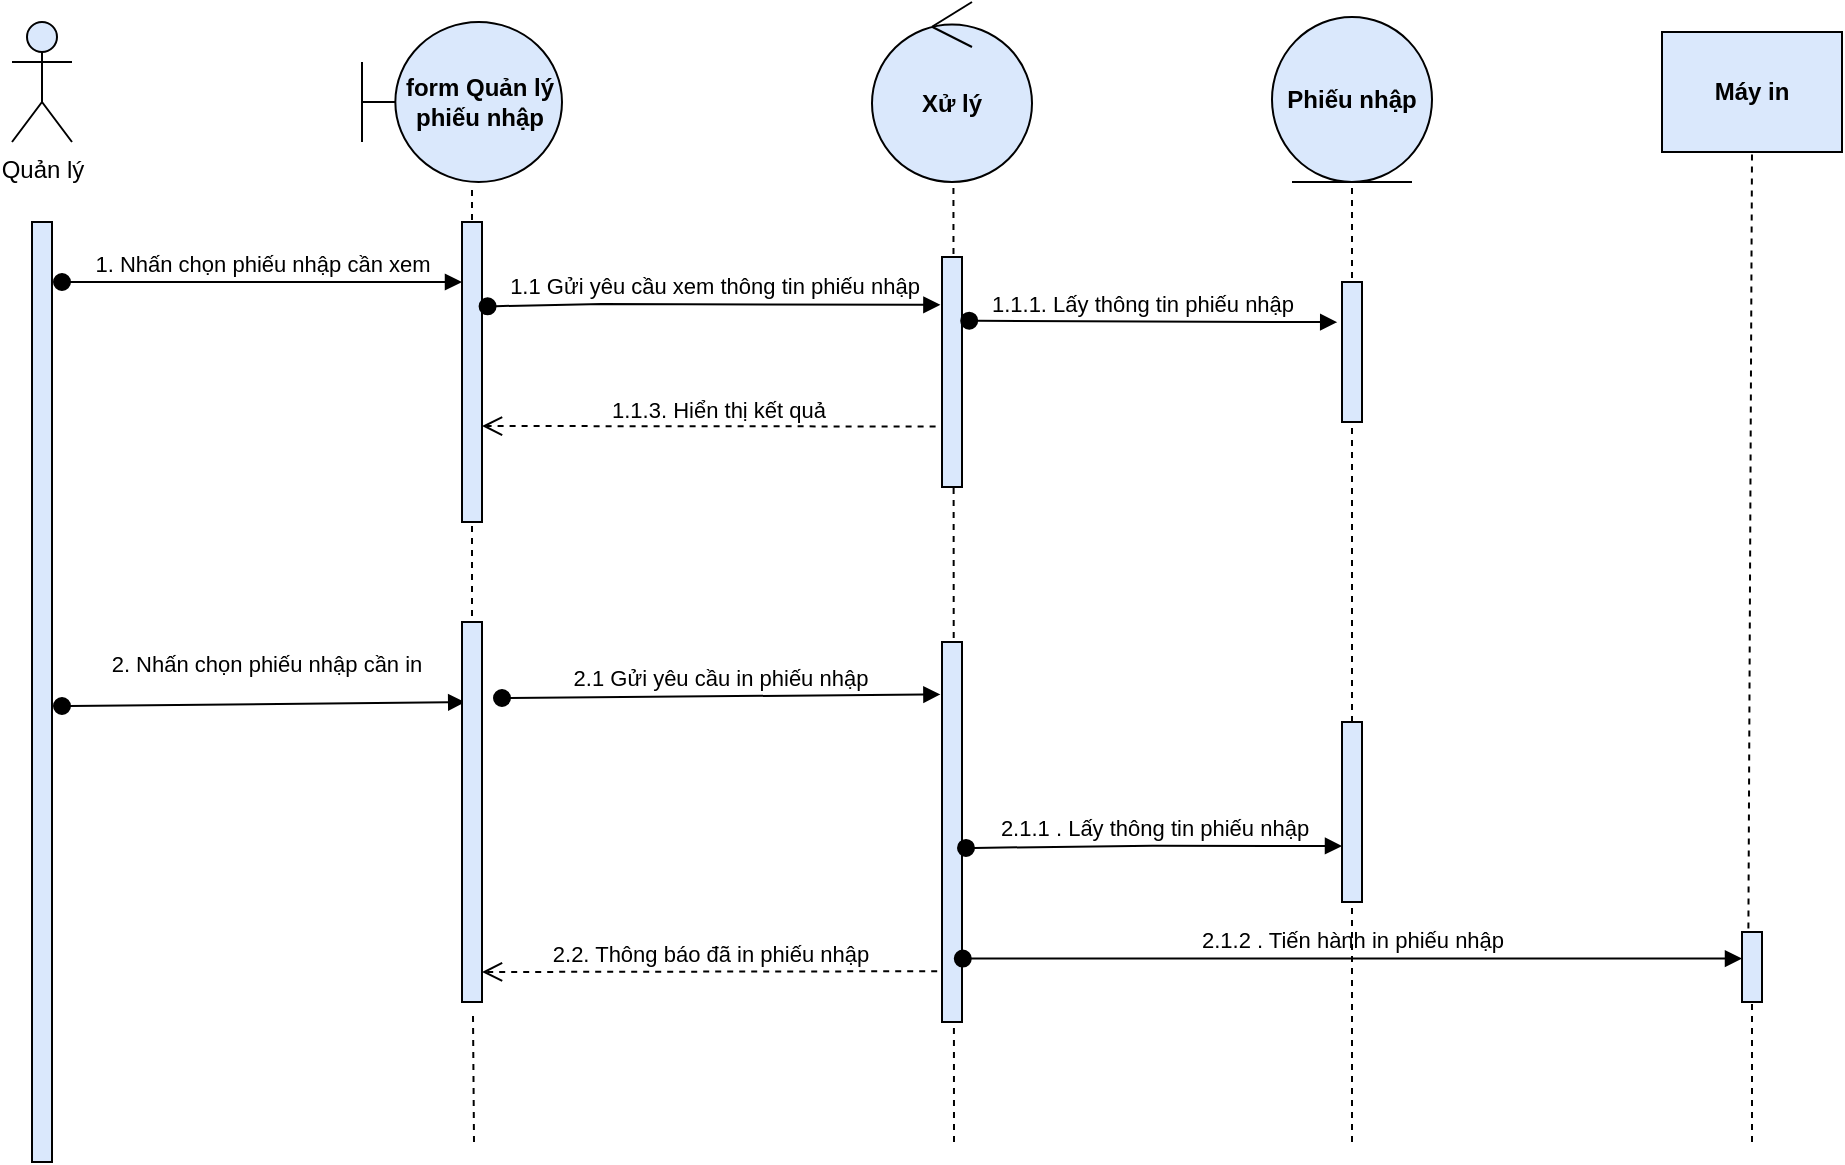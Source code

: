 <mxfile version="15.8.6" type="google"><diagram id="y03TNWCtAZfF-qhKCCO0" name="Page-1"><mxGraphModel dx="831" dy="483" grid="1" gridSize="10" guides="1" tooltips="1" connect="1" arrows="1" fold="1" page="1" pageScale="1" pageWidth="850" pageHeight="1100" math="0" shadow="0"><root><mxCell id="0"/><mxCell id="1" parent="0"/><mxCell id="JocuA8ZZ4ZfpAucXtNyq-2" value="" style="endArrow=none;dashed=1;html=1;rounded=0;entryX=0.5;entryY=1;entryDx=0;entryDy=0;startArrow=none;fillColor=#dae8fc;strokeColor=#000000;" parent="1" source="Mm4e0rHHwGZwIcqkn1MY-22" target="JocuA8ZZ4ZfpAucXtNyq-9" edge="1"><mxGeometry width="50" height="50" relative="1" as="geometry"><mxPoint x="775" y="535" as="sourcePoint"/><mxPoint x="775.56" y="261.88" as="targetPoint"/></mxGeometry></mxCell><mxCell id="JocuA8ZZ4ZfpAucXtNyq-3" value="" style="endArrow=none;dashed=1;html=1;rounded=0;entryX=0.509;entryY=0.998;entryDx=0;entryDy=0;entryPerimeter=0;fillColor=#dae8fc;strokeColor=#000000;" parent="1" target="JocuA8ZZ4ZfpAucXtNyq-8" edge="1"><mxGeometry width="50" height="50" relative="1" as="geometry"><mxPoint x="576" y="720" as="sourcePoint"/><mxPoint x="574.5" y="277.5" as="targetPoint"/></mxGeometry></mxCell><mxCell id="JocuA8ZZ4ZfpAucXtNyq-4" value="" style="endArrow=none;dashed=1;html=1;rounded=0;entryX=0.55;entryY=1.043;entryDx=0;entryDy=0;entryPerimeter=0;fillColor=#dae8fc;strokeColor=#000000;startArrow=none;" parent="1" target="JocuA8ZZ4ZfpAucXtNyq-7" edge="1"><mxGeometry width="50" height="50" relative="1" as="geometry"><mxPoint x="335" y="625" as="sourcePoint"/><mxPoint x="450" y="320" as="targetPoint"/></mxGeometry></mxCell><mxCell id="JocuA8ZZ4ZfpAucXtNyq-5" value="" style="html=1;points=[];perimeter=orthogonalPerimeter;fillColor=#dae8fc;strokeColor=#000000;" parent="1" vertex="1"><mxGeometry x="330" y="260" width="10" height="150" as="geometry"/></mxCell><mxCell id="JocuA8ZZ4ZfpAucXtNyq-6" value="Quản lý" style="shape=umlActor;verticalLabelPosition=bottom;verticalAlign=top;html=1;fillColor=#dae8fc;strokeColor=#000000;" parent="1" vertex="1"><mxGeometry x="105" y="160" width="30" height="60" as="geometry"/></mxCell><mxCell id="JocuA8ZZ4ZfpAucXtNyq-7" value="&lt;b&gt;form Quản lý phiếu nhập&lt;/b&gt;" style="shape=umlBoundary;whiteSpace=wrap;html=1;fillColor=#dae8fc;strokeColor=#000000;" parent="1" vertex="1"><mxGeometry x="280" y="160" width="100" height="80" as="geometry"/></mxCell><mxCell id="JocuA8ZZ4ZfpAucXtNyq-8" value="&lt;b&gt;Xử lý&lt;/b&gt;" style="ellipse;shape=umlControl;whiteSpace=wrap;html=1;fillColor=#dae8fc;strokeColor=#000000;" parent="1" vertex="1"><mxGeometry x="535" y="150" width="80" height="90" as="geometry"/></mxCell><mxCell id="JocuA8ZZ4ZfpAucXtNyq-9" value="&lt;b&gt;Phiếu nhập&lt;/b&gt;" style="ellipse;shape=umlEntity;whiteSpace=wrap;html=1;fillColor=#dae8fc;strokeColor=#000000;" parent="1" vertex="1"><mxGeometry x="735" y="157.5" width="80" height="82.5" as="geometry"/></mxCell><mxCell id="JocuA8ZZ4ZfpAucXtNyq-10" value="" style="html=1;points=[];perimeter=orthogonalPerimeter;fillColor=#dae8fc;strokeColor=#000000;" parent="1" vertex="1"><mxGeometry x="115" y="260" width="10" height="470" as="geometry"/></mxCell><mxCell id="JocuA8ZZ4ZfpAucXtNyq-11" value="" style="html=1;points=[];perimeter=orthogonalPerimeter;fillColor=#dae8fc;strokeColor=#000000;" parent="1" vertex="1"><mxGeometry x="570" y="277.5" width="10" height="115" as="geometry"/></mxCell><mxCell id="JocuA8ZZ4ZfpAucXtNyq-12" value="1. Nhấn chọn phiếu nhập cần xem" style="html=1;verticalAlign=bottom;startArrow=oval;endArrow=block;startSize=8;rounded=0;fillColor=#dae8fc;strokeColor=#000000;" parent="1" edge="1"><mxGeometry relative="1" as="geometry"><mxPoint x="130" y="290" as="sourcePoint"/><mxPoint x="330" y="290" as="targetPoint"/><Array as="points"/><mxPoint as="offset"/></mxGeometry></mxCell><mxCell id="JocuA8ZZ4ZfpAucXtNyq-13" value="1.1 Gửi yêu cầu xem thông tin phiếu nhập" style="html=1;verticalAlign=bottom;startArrow=oval;endArrow=block;startSize=8;rounded=0;entryX=-0.08;entryY=0.208;entryDx=0;entryDy=0;entryPerimeter=0;exitX=1.28;exitY=0.281;exitDx=0;exitDy=0;exitPerimeter=0;fillColor=#dae8fc;strokeColor=#000000;" parent="1" source="JocuA8ZZ4ZfpAucXtNyq-5" target="JocuA8ZZ4ZfpAucXtNyq-11" edge="1"><mxGeometry relative="1" as="geometry"><mxPoint x="343" y="258" as="sourcePoint"/><mxPoint x="335" y="302" as="targetPoint"/><Array as="points"><mxPoint x="400" y="301"/></Array></mxGeometry></mxCell><mxCell id="JocuA8ZZ4ZfpAucXtNyq-14" value="" style="html=1;points=[];perimeter=orthogonalPerimeter;fillColor=#dae8fc;strokeColor=#000000;" parent="1" vertex="1"><mxGeometry x="770" y="290" width="10" height="70" as="geometry"/></mxCell><mxCell id="JocuA8ZZ4ZfpAucXtNyq-15" value="1.1.1. Lấy thông tin phiếu nhập" style="html=1;verticalAlign=bottom;startArrow=oval;endArrow=block;startSize=8;rounded=0;entryX=-0.24;entryY=0.287;entryDx=0;entryDy=0;entryPerimeter=0;exitX=1.36;exitY=0.277;exitDx=0;exitDy=0;exitPerimeter=0;fillColor=#dae8fc;strokeColor=#000000;" parent="1" source="JocuA8ZZ4ZfpAucXtNyq-11" target="JocuA8ZZ4ZfpAucXtNyq-14" edge="1"><mxGeometry x="-0.061" relative="1" as="geometry"><mxPoint x="587" y="225" as="sourcePoint"/><mxPoint x="810" y="225.165" as="targetPoint"/><Array as="points"/><mxPoint as="offset"/></mxGeometry></mxCell><mxCell id="JocuA8ZZ4ZfpAucXtNyq-16" value="2. Nhấn chọn phiếu nhập&amp;nbsp;cần in" style="html=1;verticalAlign=bottom;startArrow=oval;endArrow=block;startSize=8;rounded=0;entryX=0.16;entryY=0.215;entryDx=0;entryDy=0;entryPerimeter=0;fillColor=#dae8fc;strokeColor=#000000;" parent="1" edge="1"><mxGeometry x="0.01" y="11" relative="1" as="geometry"><mxPoint x="130" y="502" as="sourcePoint"/><mxPoint x="331.6" y="500.1" as="targetPoint"/><Array as="points"/><mxPoint as="offset"/></mxGeometry></mxCell><mxCell id="JocuA8ZZ4ZfpAucXtNyq-21" value="1.1.3. Hiển thị kết quả" style="html=1;verticalAlign=bottom;endArrow=open;dashed=1;endSize=8;rounded=0;exitX=-0.32;exitY=0.737;exitDx=0;exitDy=0;exitPerimeter=0;fillColor=#dae8fc;strokeColor=#000000;" parent="1" source="JocuA8ZZ4ZfpAucXtNyq-11" edge="1"><mxGeometry x="-0.039" y="1" relative="1" as="geometry"><mxPoint x="525.6" y="360.0" as="sourcePoint"/><mxPoint x="340" y="362" as="targetPoint"/><Array as="points"/><mxPoint as="offset"/></mxGeometry></mxCell><mxCell id="JocuA8ZZ4ZfpAucXtNyq-29" value="&lt;b&gt;Máy in&lt;/b&gt;" style="rounded=0;whiteSpace=wrap;html=1;fillColor=#dae8fc;strokeColor=#000000;" parent="1" vertex="1"><mxGeometry x="930" y="165" width="90" height="60" as="geometry"/></mxCell><mxCell id="JocuA8ZZ4ZfpAucXtNyq-30" value="" style="endArrow=none;dashed=1;html=1;rounded=0;startArrow=none;fillColor=#dae8fc;strokeColor=#000000;exitX=0.32;exitY=-0.05;exitDx=0;exitDy=0;exitPerimeter=0;entryX=0.5;entryY=1;entryDx=0;entryDy=0;" parent="1" source="Mm4e0rHHwGZwIcqkn1MY-19" target="JocuA8ZZ4ZfpAucXtNyq-29" edge="1"><mxGeometry width="50" height="50" relative="1" as="geometry"><mxPoint x="973.2" y="612" as="sourcePoint"/><mxPoint x="1133" y="230" as="targetPoint"/></mxGeometry></mxCell><mxCell id="Mm4e0rHHwGZwIcqkn1MY-13" value="" style="endArrow=none;dashed=1;html=1;rounded=0;entryX=0.55;entryY=1.043;entryDx=0;entryDy=0;entryPerimeter=0;fillColor=#dae8fc;strokeColor=#000000;" edge="1" parent="1"><mxGeometry width="50" height="50" relative="1" as="geometry"><mxPoint x="336" y="720" as="sourcePoint"/><mxPoint x="335.5" y="656.72" as="targetPoint"/></mxGeometry></mxCell><mxCell id="Mm4e0rHHwGZwIcqkn1MY-14" value="" style="html=1;points=[];perimeter=orthogonalPerimeter;fillColor=#dae8fc;strokeColor=#000000;" vertex="1" parent="1"><mxGeometry x="330" y="460" width="10" height="190" as="geometry"/></mxCell><mxCell id="Mm4e0rHHwGZwIcqkn1MY-15" value="2.1 Gửi yêu cầu in phiếu nhập" style="html=1;verticalAlign=bottom;startArrow=oval;endArrow=block;startSize=8;rounded=0;entryX=-0.08;entryY=0.138;entryDx=0;entryDy=0;entryPerimeter=0;fillColor=#dae8fc;strokeColor=#000000;" edge="1" parent="1" target="Mm4e0rHHwGZwIcqkn1MY-16"><mxGeometry relative="1" as="geometry"><mxPoint x="350" y="498" as="sourcePoint"/><mxPoint x="570" y="490" as="targetPoint"/><Array as="points"/></mxGeometry></mxCell><mxCell id="Mm4e0rHHwGZwIcqkn1MY-16" value="" style="html=1;points=[];perimeter=orthogonalPerimeter;fillColor=#dae8fc;strokeColor=#000000;" vertex="1" parent="1"><mxGeometry x="570" y="470" width="10" height="190" as="geometry"/></mxCell><mxCell id="Mm4e0rHHwGZwIcqkn1MY-17" value="2.1.1 . Lấy thông tin phiếu nhập" style="html=1;verticalAlign=bottom;startArrow=oval;endArrow=block;startSize=8;rounded=0;exitX=1.2;exitY=0.433;exitDx=0;exitDy=0;exitPerimeter=0;fillColor=#dae8fc;strokeColor=#000000;" edge="1" parent="1"><mxGeometry relative="1" as="geometry"><mxPoint x="582.0" y="572.99" as="sourcePoint"/><mxPoint x="770" y="572" as="targetPoint"/><Array as="points"><mxPoint x="675.2" y="571.87"/></Array></mxGeometry></mxCell><mxCell id="Mm4e0rHHwGZwIcqkn1MY-18" value="2.2. Thông báo đã in phiếu nhập" style="html=1;verticalAlign=bottom;endArrow=open;dashed=1;endSize=8;rounded=0;exitX=-0.24;exitY=0.487;exitDx=0;exitDy=0;exitPerimeter=0;entryX=1;entryY=0.5;entryDx=0;entryDy=0;entryPerimeter=0;fillColor=#dae8fc;strokeColor=#000000;" edge="1" parent="1"><mxGeometry relative="1" as="geometry"><mxPoint x="567.6" y="634.61" as="sourcePoint"/><mxPoint x="340" y="635" as="targetPoint"/></mxGeometry></mxCell><mxCell id="Mm4e0rHHwGZwIcqkn1MY-20" value="" style="endArrow=none;dashed=1;html=1;rounded=0;entryX=0.5;entryY=1;entryDx=0;entryDy=0;startArrow=none;fillColor=#dae8fc;strokeColor=#000000;" edge="1" parent="1" target="Mm4e0rHHwGZwIcqkn1MY-19"><mxGeometry width="50" height="50" relative="1" as="geometry"><mxPoint x="975" y="720" as="sourcePoint"/><mxPoint x="1149.29" y="230" as="targetPoint"/></mxGeometry></mxCell><mxCell id="Mm4e0rHHwGZwIcqkn1MY-21" value="2.1.2 . Tiến hành in phiếu nhập" style="html=1;verticalAlign=bottom;startArrow=oval;endArrow=block;startSize=8;rounded=0;fillColor=#dae8fc;strokeColor=#000000;exitX=1.04;exitY=0.833;exitDx=0;exitDy=0;exitPerimeter=0;" edge="1" parent="1" source="Mm4e0rHHwGZwIcqkn1MY-16" target="Mm4e0rHHwGZwIcqkn1MY-19"><mxGeometry relative="1" as="geometry"><mxPoint x="880.0" y="582.99" as="sourcePoint"/><mxPoint x="1068" y="582" as="targetPoint"/><Array as="points"/></mxGeometry></mxCell><mxCell id="Mm4e0rHHwGZwIcqkn1MY-23" value="" style="endArrow=none;dashed=1;html=1;rounded=0;entryX=0.5;entryY=1;entryDx=0;entryDy=0;startArrow=none;fillColor=#dae8fc;strokeColor=#000000;" edge="1" parent="1" target="Mm4e0rHHwGZwIcqkn1MY-22"><mxGeometry width="50" height="50" relative="1" as="geometry"><mxPoint x="775" y="720" as="sourcePoint"/><mxPoint x="775" y="230" as="targetPoint"/></mxGeometry></mxCell><mxCell id="Mm4e0rHHwGZwIcqkn1MY-19" value="" style="html=1;points=[];perimeter=orthogonalPerimeter;fillColor=#dae8fc;strokeColor=#000000;" vertex="1" parent="1"><mxGeometry x="970" y="615" width="10" height="35" as="geometry"/></mxCell><mxCell id="Mm4e0rHHwGZwIcqkn1MY-22" value="" style="html=1;points=[];perimeter=orthogonalPerimeter;fillColor=#dae8fc;strokeColor=#000000;" vertex="1" parent="1"><mxGeometry x="770" y="510" width="10" height="90" as="geometry"/></mxCell></root></mxGraphModel></diagram></mxfile>